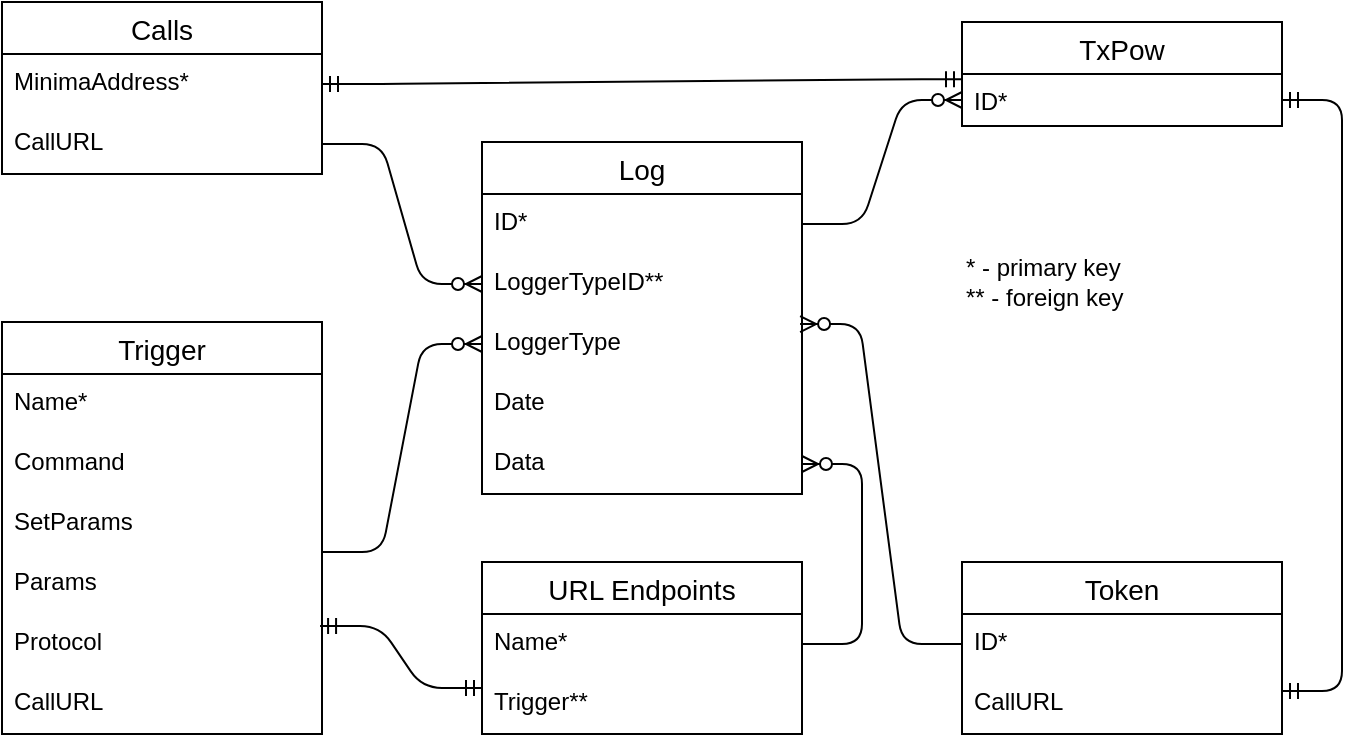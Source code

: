 <mxfile version="14.6.9" type="device"><diagram id="R2lEEEUBdFMjLlhIrx00" name="Page-1"><mxGraphModel dx="1350" dy="774" grid="1" gridSize="10" guides="1" tooltips="1" connect="1" arrows="1" fold="1" page="1" pageScale="1" pageWidth="850" pageHeight="1100" math="0" shadow="0" extFonts="Permanent Marker^https://fonts.googleapis.com/css?family=Permanent+Marker"><root><mxCell id="0"/><mxCell id="1" parent="0"/><mxCell id="r5O9AVirWONn5pX_u45N-5" value="Log" style="swimlane;fontStyle=0;childLayout=stackLayout;horizontal=1;startSize=26;horizontalStack=0;resizeParent=1;resizeParentMax=0;resizeLast=0;collapsible=1;marginBottom=0;align=center;fontSize=14;" parent="1" vertex="1"><mxGeometry x="320" y="280" width="160" height="176" as="geometry"/></mxCell><mxCell id="r5O9AVirWONn5pX_u45N-6" value="ID*" style="text;strokeColor=none;fillColor=none;spacingLeft=4;spacingRight=4;overflow=hidden;rotatable=0;points=[[0,0.5],[1,0.5]];portConstraint=eastwest;fontSize=12;" parent="r5O9AVirWONn5pX_u45N-5" vertex="1"><mxGeometry y="26" width="160" height="30" as="geometry"/></mxCell><mxCell id="r5O9AVirWONn5pX_u45N-28" value="LoggerTypeID**" style="text;strokeColor=none;fillColor=none;spacingLeft=4;spacingRight=4;overflow=hidden;rotatable=0;points=[[0,0.5],[1,0.5]];portConstraint=eastwest;fontSize=12;" parent="r5O9AVirWONn5pX_u45N-5" vertex="1"><mxGeometry y="56" width="160" height="30" as="geometry"/></mxCell><mxCell id="r5O9AVirWONn5pX_u45N-27" value="LoggerType" style="text;strokeColor=none;fillColor=none;spacingLeft=4;spacingRight=4;overflow=hidden;rotatable=0;points=[[0,0.5],[1,0.5]];portConstraint=eastwest;fontSize=12;" parent="r5O9AVirWONn5pX_u45N-5" vertex="1"><mxGeometry y="86" width="160" height="30" as="geometry"/></mxCell><mxCell id="r5O9AVirWONn5pX_u45N-7" value="Date" style="text;strokeColor=none;fillColor=none;spacingLeft=4;spacingRight=4;overflow=hidden;rotatable=0;points=[[0,0.5],[1,0.5]];portConstraint=eastwest;fontSize=12;" parent="r5O9AVirWONn5pX_u45N-5" vertex="1"><mxGeometry y="116" width="160" height="30" as="geometry"/></mxCell><mxCell id="r5O9AVirWONn5pX_u45N-8" value="Data" style="text;strokeColor=none;fillColor=none;spacingLeft=4;spacingRight=4;overflow=hidden;rotatable=0;points=[[0,0.5],[1,0.5]];portConstraint=eastwest;fontSize=12;" parent="r5O9AVirWONn5pX_u45N-5" vertex="1"><mxGeometry y="146" width="160" height="30" as="geometry"/></mxCell><mxCell id="r5O9AVirWONn5pX_u45N-11" value="Trigger" style="swimlane;fontStyle=0;childLayout=stackLayout;horizontal=1;startSize=26;horizontalStack=0;resizeParent=1;resizeParentMax=0;resizeLast=0;collapsible=1;marginBottom=0;align=center;fontSize=14;" parent="1" vertex="1"><mxGeometry x="80" y="370" width="160" height="206" as="geometry"/></mxCell><mxCell id="r5O9AVirWONn5pX_u45N-13" value="Name* " style="text;strokeColor=none;fillColor=none;spacingLeft=4;spacingRight=4;overflow=hidden;rotatable=0;points=[[0,0.5],[1,0.5]];portConstraint=eastwest;fontSize=12;" parent="r5O9AVirWONn5pX_u45N-11" vertex="1"><mxGeometry y="26" width="160" height="30" as="geometry"/></mxCell><mxCell id="r5O9AVirWONn5pX_u45N-14" value="Command" style="text;strokeColor=none;fillColor=none;spacingLeft=4;spacingRight=4;overflow=hidden;rotatable=0;points=[[0,0.5],[1,0.5]];portConstraint=eastwest;fontSize=12;" parent="r5O9AVirWONn5pX_u45N-11" vertex="1"><mxGeometry y="56" width="160" height="30" as="geometry"/></mxCell><mxCell id="GlgWZlA-6T_3bSgWpv3W-1" value="SetParams" style="text;strokeColor=none;fillColor=none;spacingLeft=4;spacingRight=4;overflow=hidden;rotatable=0;points=[[0,0.5],[1,0.5]];portConstraint=eastwest;fontSize=12;" parent="r5O9AVirWONn5pX_u45N-11" vertex="1"><mxGeometry y="86" width="160" height="30" as="geometry"/></mxCell><mxCell id="GlgWZlA-6T_3bSgWpv3W-10" value="Params" style="text;strokeColor=none;fillColor=none;spacingLeft=4;spacingRight=4;overflow=hidden;rotatable=0;points=[[0,0.5],[1,0.5]];portConstraint=eastwest;fontSize=12;" parent="r5O9AVirWONn5pX_u45N-11" vertex="1"><mxGeometry y="116" width="160" height="30" as="geometry"/></mxCell><mxCell id="GlgWZlA-6T_3bSgWpv3W-11" value="Protocol" style="text;strokeColor=none;fillColor=none;spacingLeft=4;spacingRight=4;overflow=hidden;rotatable=0;points=[[0,0.5],[1,0.5]];portConstraint=eastwest;fontSize=12;" parent="r5O9AVirWONn5pX_u45N-11" vertex="1"><mxGeometry y="146" width="160" height="30" as="geometry"/></mxCell><mxCell id="GlgWZlA-6T_3bSgWpv3W-13" value="CallURL" style="text;strokeColor=none;fillColor=none;spacingLeft=4;spacingRight=4;overflow=hidden;rotatable=0;points=[[0,0.5],[1,0.5]];portConstraint=eastwest;fontSize=12;" parent="r5O9AVirWONn5pX_u45N-11" vertex="1"><mxGeometry y="176" width="160" height="30" as="geometry"/></mxCell><mxCell id="r5O9AVirWONn5pX_u45N-29" value="Calls" style="swimlane;fontStyle=0;childLayout=stackLayout;horizontal=1;startSize=26;horizontalStack=0;resizeParent=1;resizeParentMax=0;resizeLast=0;collapsible=1;marginBottom=0;align=center;fontSize=14;" parent="1" vertex="1"><mxGeometry x="80" y="210" width="160" height="86" as="geometry"/></mxCell><mxCell id="r5O9AVirWONn5pX_u45N-31" value="MinimaAddress*" style="text;strokeColor=none;fillColor=none;spacingLeft=4;spacingRight=4;overflow=hidden;rotatable=0;points=[[0,0.5],[1,0.5]];portConstraint=eastwest;fontSize=12;" parent="r5O9AVirWONn5pX_u45N-29" vertex="1"><mxGeometry y="26" width="160" height="30" as="geometry"/></mxCell><mxCell id="GlgWZlA-6T_3bSgWpv3W-14" value="CallURL" style="text;strokeColor=none;fillColor=none;spacingLeft=4;spacingRight=4;overflow=hidden;rotatable=0;points=[[0,0.5],[1,0.5]];portConstraint=eastwest;fontSize=12;" parent="r5O9AVirWONn5pX_u45N-29" vertex="1"><mxGeometry y="56" width="160" height="30" as="geometry"/></mxCell><mxCell id="r5O9AVirWONn5pX_u45N-41" value="" style="edgeStyle=entityRelationEdgeStyle;fontSize=12;html=1;endArrow=ERzeroToMany;endFill=1;exitX=1;exitY=0.5;exitDx=0;exitDy=0;entryX=0;entryY=0.5;entryDx=0;entryDy=0;" parent="1" target="r5O9AVirWONn5pX_u45N-28" edge="1"><mxGeometry width="100" height="100" relative="1" as="geometry"><mxPoint x="240" y="281" as="sourcePoint"/><mxPoint x="340" y="240" as="targetPoint"/></mxGeometry></mxCell><mxCell id="r5O9AVirWONn5pX_u45N-45" value="* - primary key&lt;br&gt;** - foreign key" style="text;html=1;strokeColor=none;fillColor=none;align=left;verticalAlign=middle;whiteSpace=wrap;rounded=0;" parent="1" vertex="1"><mxGeometry x="560" y="340" width="110" height="20" as="geometry"/></mxCell><mxCell id="y8vjqmrnuSC-xKI5sRbS-1" value="TxPow" style="swimlane;fontStyle=0;childLayout=stackLayout;horizontal=1;startSize=26;horizontalStack=0;resizeParent=1;resizeParentMax=0;resizeLast=0;collapsible=1;marginBottom=0;align=center;fontSize=14;" parent="1" vertex="1"><mxGeometry x="560" y="220" width="160" height="52" as="geometry"/></mxCell><mxCell id="y8vjqmrnuSC-xKI5sRbS-2" value="ID*" style="text;strokeColor=none;fillColor=none;spacingLeft=4;spacingRight=4;overflow=hidden;rotatable=0;points=[[0,0.5],[1,0.5]];portConstraint=eastwest;fontSize=12;" parent="y8vjqmrnuSC-xKI5sRbS-1" vertex="1"><mxGeometry y="26" width="160" height="26" as="geometry"/></mxCell><mxCell id="y8vjqmrnuSC-xKI5sRbS-6" value="" style="edgeStyle=entityRelationEdgeStyle;fontSize=12;html=1;endArrow=ERmandOne;startArrow=ERmandOne;exitX=1;exitY=0.5;exitDx=0;exitDy=0;entryX=0;entryY=0.1;entryDx=0;entryDy=0;entryPerimeter=0;" parent="1" source="r5O9AVirWONn5pX_u45N-31" target="y8vjqmrnuSC-xKI5sRbS-2" edge="1"><mxGeometry width="100" height="100" relative="1" as="geometry"><mxPoint x="270" y="300" as="sourcePoint"/><mxPoint x="360" y="200" as="targetPoint"/></mxGeometry></mxCell><mxCell id="y8vjqmrnuSC-xKI5sRbS-7" value="" style="edgeStyle=entityRelationEdgeStyle;fontSize=12;html=1;endArrow=ERzeroToMany;endFill=1;entryX=0;entryY=0.5;entryDx=0;entryDy=0;exitX=1;exitY=0.5;exitDx=0;exitDy=0;" parent="1" source="r5O9AVirWONn5pX_u45N-6" target="y8vjqmrnuSC-xKI5sRbS-2" edge="1"><mxGeometry width="100" height="100" relative="1" as="geometry"><mxPoint x="370" y="350" as="sourcePoint"/><mxPoint x="470" y="250" as="targetPoint"/></mxGeometry></mxCell><mxCell id="Cer_WoegAU96jmrT37Rw-1" value="URL Endpoints" style="swimlane;fontStyle=0;childLayout=stackLayout;horizontal=1;startSize=26;horizontalStack=0;resizeParent=1;resizeParentMax=0;resizeLast=0;collapsible=1;marginBottom=0;align=center;fontSize=14;" parent="1" vertex="1"><mxGeometry x="320" y="490" width="160" height="86" as="geometry"/></mxCell><mxCell id="Cer_WoegAU96jmrT37Rw-2" value="Name* " style="text;strokeColor=none;fillColor=none;spacingLeft=4;spacingRight=4;overflow=hidden;rotatable=0;points=[[0,0.5],[1,0.5]];portConstraint=eastwest;fontSize=12;" parent="Cer_WoegAU96jmrT37Rw-1" vertex="1"><mxGeometry y="26" width="160" height="30" as="geometry"/></mxCell><mxCell id="Cer_WoegAU96jmrT37Rw-3" value="Trigger**" style="text;strokeColor=none;fillColor=none;spacingLeft=4;spacingRight=4;overflow=hidden;rotatable=0;points=[[0,0.5],[1,0.5]];portConstraint=eastwest;fontSize=12;" parent="Cer_WoegAU96jmrT37Rw-1" vertex="1"><mxGeometry y="56" width="160" height="30" as="geometry"/></mxCell><mxCell id="Cer_WoegAU96jmrT37Rw-8" value="" style="edgeStyle=entityRelationEdgeStyle;fontSize=12;html=1;endArrow=ERzeroToMany;endFill=1;entryX=1;entryY=0.5;entryDx=0;entryDy=0;exitX=1;exitY=0.5;exitDx=0;exitDy=0;" parent="1" source="Cer_WoegAU96jmrT37Rw-2" target="r5O9AVirWONn5pX_u45N-8" edge="1"><mxGeometry width="100" height="100" relative="1" as="geometry"><mxPoint x="520" y="700" as="sourcePoint"/><mxPoint x="330" y="534" as="targetPoint"/></mxGeometry></mxCell><mxCell id="r5O9AVirWONn5pX_u45N-42" value="" style="edgeStyle=entityRelationEdgeStyle;fontSize=12;html=1;endArrow=ERzeroToMany;endFill=1;exitX=1;exitY=-0.033;exitDx=0;exitDy=0;exitPerimeter=0;entryX=0;entryY=0.5;entryDx=0;entryDy=0;" parent="1" source="GlgWZlA-6T_3bSgWpv3W-10" target="r5O9AVirWONn5pX_u45N-27" edge="1"><mxGeometry width="100" height="100" relative="1" as="geometry"><mxPoint x="220" y="624" as="sourcePoint"/><mxPoint x="320" y="524" as="targetPoint"/></mxGeometry></mxCell><mxCell id="Cer_WoegAU96jmrT37Rw-9" value="" style="edgeStyle=entityRelationEdgeStyle;fontSize=12;html=1;endArrow=ERmandOne;startArrow=ERmandOne;exitX=0;exitY=0.233;exitDx=0;exitDy=0;entryX=0.994;entryY=0.2;entryDx=0;entryDy=0;entryPerimeter=0;exitPerimeter=0;" parent="1" source="Cer_WoegAU96jmrT37Rw-3" target="GlgWZlA-6T_3bSgWpv3W-11" edge="1"><mxGeometry width="100" height="100" relative="1" as="geometry"><mxPoint x="250" y="261" as="sourcePoint"/><mxPoint x="570" y="258.6" as="targetPoint"/></mxGeometry></mxCell><mxCell id="CfJrL1v8SwMa7e0B-QUB-1" value="Token" style="swimlane;fontStyle=0;childLayout=stackLayout;horizontal=1;startSize=26;horizontalStack=0;resizeParent=1;resizeParentMax=0;resizeLast=0;collapsible=1;marginBottom=0;align=center;fontSize=14;" vertex="1" parent="1"><mxGeometry x="560" y="490" width="160" height="86" as="geometry"/></mxCell><mxCell id="CfJrL1v8SwMa7e0B-QUB-2" value="ID*" style="text;strokeColor=none;fillColor=none;spacingLeft=4;spacingRight=4;overflow=hidden;rotatable=0;points=[[0,0.5],[1,0.5]];portConstraint=eastwest;fontSize=12;" vertex="1" parent="CfJrL1v8SwMa7e0B-QUB-1"><mxGeometry y="26" width="160" height="30" as="geometry"/></mxCell><mxCell id="CfJrL1v8SwMa7e0B-QUB-6" value="CallURL" style="text;strokeColor=none;fillColor=none;spacingLeft=4;spacingRight=4;overflow=hidden;rotatable=0;points=[[0,0.5],[1,0.5]];portConstraint=eastwest;fontSize=12;" vertex="1" parent="CfJrL1v8SwMa7e0B-QUB-1"><mxGeometry y="56" width="160" height="30" as="geometry"/></mxCell><mxCell id="CfJrL1v8SwMa7e0B-QUB-4" value="" style="edgeStyle=entityRelationEdgeStyle;fontSize=12;html=1;endArrow=ERmandOne;startArrow=ERmandOne;exitX=1;exitY=0.75;exitDx=0;exitDy=0;entryX=1;entryY=0.5;entryDx=0;entryDy=0;" edge="1" parent="1" source="CfJrL1v8SwMa7e0B-QUB-1" target="y8vjqmrnuSC-xKI5sRbS-2"><mxGeometry width="100" height="100" relative="1" as="geometry"><mxPoint x="250" y="261" as="sourcePoint"/><mxPoint x="570" y="258.6" as="targetPoint"/></mxGeometry></mxCell><mxCell id="CfJrL1v8SwMa7e0B-QUB-5" value="" style="edgeStyle=entityRelationEdgeStyle;fontSize=12;html=1;endArrow=ERzeroToMany;endFill=1;entryX=0.994;entryY=0.167;entryDx=0;entryDy=0;exitX=0;exitY=0.5;exitDx=0;exitDy=0;entryPerimeter=0;" edge="1" parent="1" source="CfJrL1v8SwMa7e0B-QUB-2" target="r5O9AVirWONn5pX_u45N-27"><mxGeometry width="100" height="100" relative="1" as="geometry"><mxPoint x="490" y="541" as="sourcePoint"/><mxPoint x="490" y="421" as="targetPoint"/></mxGeometry></mxCell></root></mxGraphModel></diagram></mxfile>